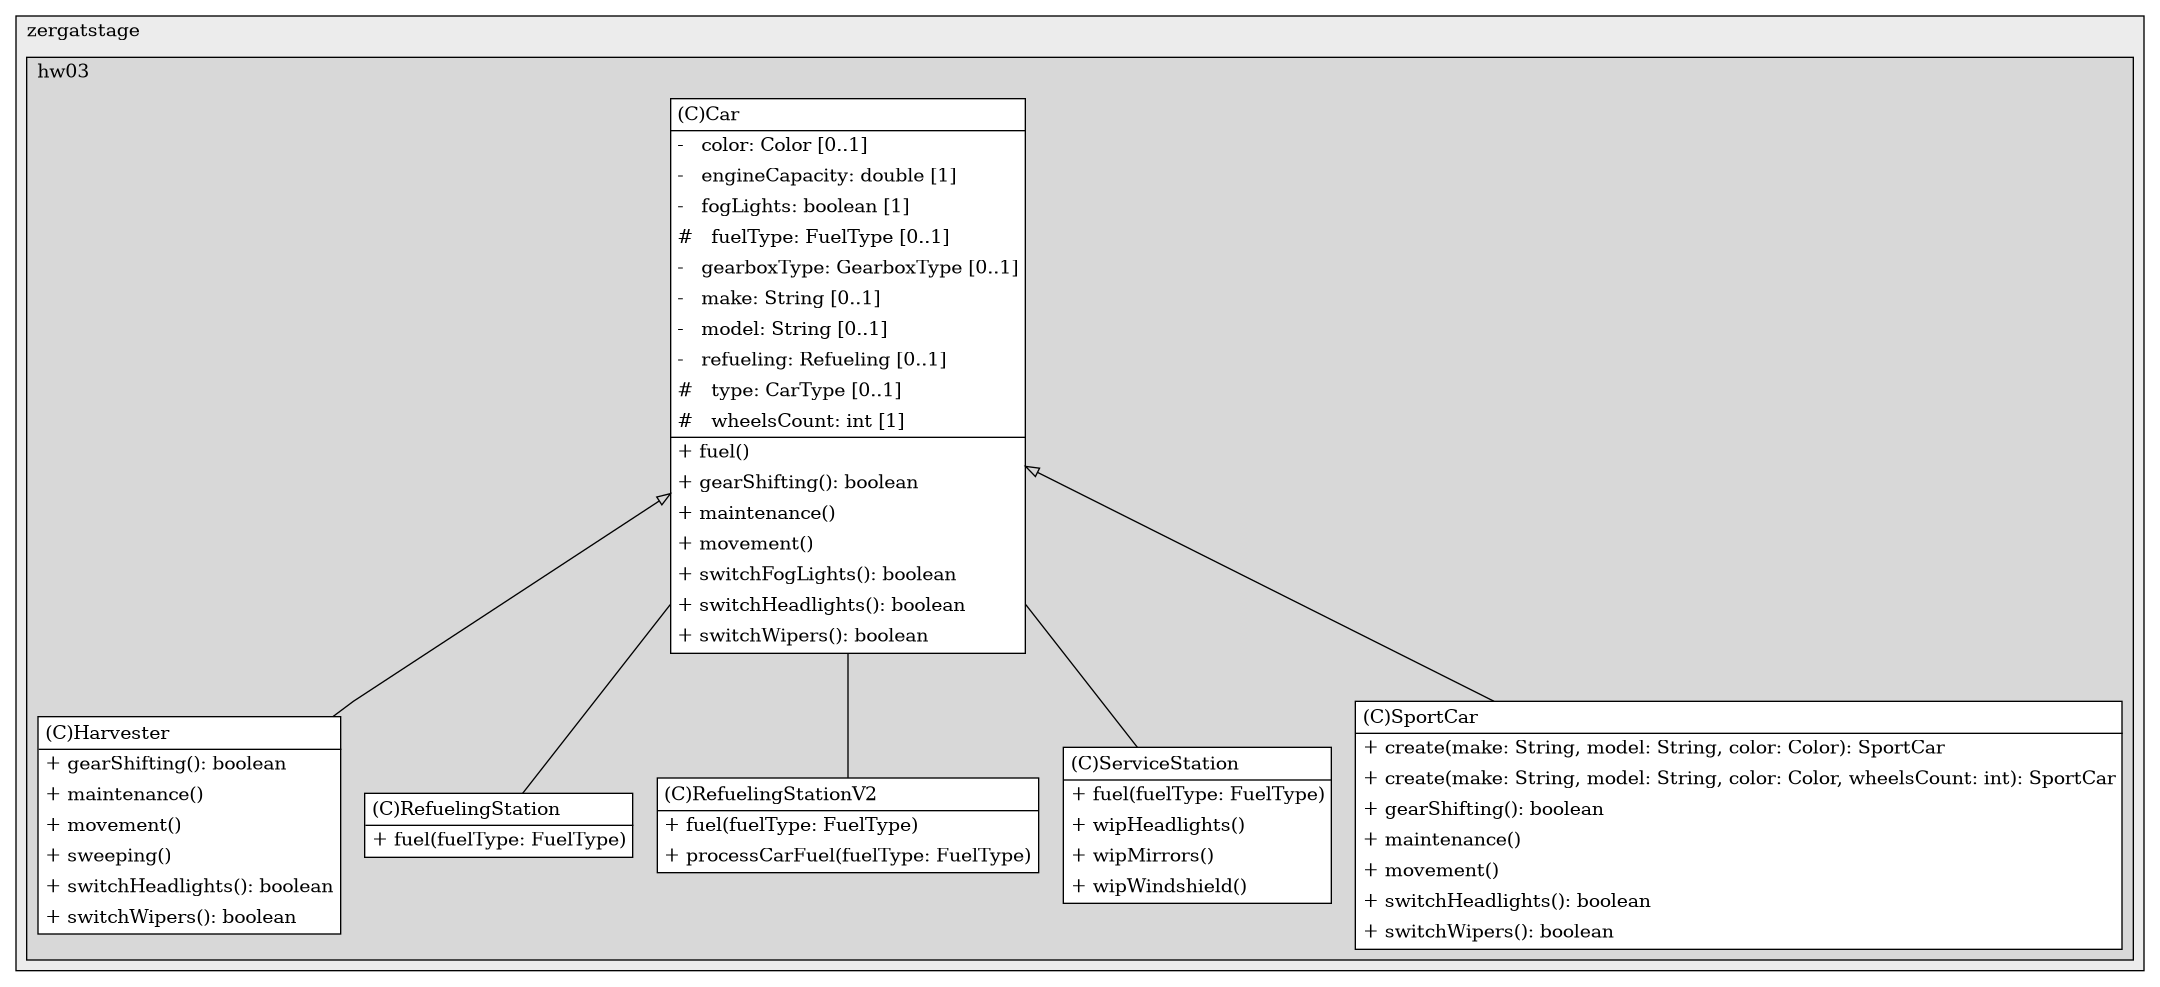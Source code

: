 @startuml

/' diagram meta data start
config=StructureConfiguration;
{
  "projectClassification": {
    "searchMode": "OpenProject", // OpenProject, AllProjects
    "includedProjects": "",
    "pathEndKeywords": "*.impl",
    "isClientPath": "",
    "isClientName": "",
    "isTestPath": "",
    "isTestName": "",
    "isMappingPath": "",
    "isMappingName": "",
    "isDataAccessPath": "",
    "isDataAccessName": "",
    "isDataStructurePath": "",
    "isDataStructureName": "",
    "isInterfaceStructuresPath": "",
    "isInterfaceStructuresName": "",
    "isEntryPointPath": "",
    "isEntryPointName": "",
    "treatFinalFieldsAsMandatory": false
  },
  "graphRestriction": {
    "classPackageExcludeFilter": "",
    "classPackageIncludeFilter": "",
    "classNameExcludeFilter": "",
    "classNameIncludeFilter": "",
    "methodNameExcludeFilter": "",
    "methodNameIncludeFilter": "",
    "removeByInheritance": "", // inheritance/annotation based filtering is done in a second step
    "removeByAnnotation": "",
    "removeByClassPackage": "", // cleanup the graph after inheritance/annotation based filtering is done
    "removeByClassName": "",
    "cutMappings": false,
    "cutEnum": true,
    "cutTests": true,
    "cutClient": true,
    "cutDataAccess": false,
    "cutInterfaceStructures": false,
    "cutDataStructures": false,
    "cutGetterAndSetter": true,
    "cutConstructors": true
  },
  "graphTraversal": {
    "forwardDepth": 6,
    "backwardDepth": 6,
    "classPackageExcludeFilter": "",
    "classPackageIncludeFilter": "",
    "classNameExcludeFilter": "",
    "classNameIncludeFilter": "",
    "methodNameExcludeFilter": "",
    "methodNameIncludeFilter": "",
    "hideMappings": false,
    "hideDataStructures": false,
    "hidePrivateMethods": true,
    "hideInterfaceCalls": true, // indirection: implementation -> interface (is hidden) -> implementation
    "onlyShowApplicationEntryPoints": false, // root node is included
    "useMethodCallsForStructureDiagram": "ForwardOnly" // ForwardOnly, BothDirections, No
  },
  "details": {
    "aggregation": "GroupByClass", // ByClass, GroupByClass, None
    "showClassGenericTypes": true,
    "showMethods": true,
    "showMethodParameterNames": true,
    "showMethodParameterTypes": true,
    "showMethodReturnType": true,
    "showPackageLevels": 2,
    "showDetailedClassStructure": true
  },
  "rootClass": "com.zergatstage.hw03.Harvester",
  "extensionCallbackMethod": "" // qualified.class.name#methodName - signature: public static String method(String)
}
diagram meta data end '/



digraph g {
    rankdir="TB"
    splines=polyline
    

'nodes 
subgraph cluster_4019189 { 
   	label=zergatstage
	labeljust=l
	fillcolor="#ececec"
	style=filled
   
   subgraph cluster_545744725 { 
   	label=hw03
	labeljust=l
	fillcolor="#d8d8d8"
	style=filled
   
   Car295754786[
	label=<<TABLE BORDER="1" CELLBORDER="0" CELLPADDING="4" CELLSPACING="0">
<TR><TD ALIGN="LEFT" >(C)Car</TD></TR>
<HR/>
<TR><TD ALIGN="LEFT" >-   color: Color [0..1]</TD></TR>
<TR><TD ALIGN="LEFT" >-   engineCapacity: double [1]</TD></TR>
<TR><TD ALIGN="LEFT" >-   fogLights: boolean [1]</TD></TR>
<TR><TD ALIGN="LEFT" >#   fuelType: FuelType [0..1]</TD></TR>
<TR><TD ALIGN="LEFT" >-   gearboxType: GearboxType [0..1]</TD></TR>
<TR><TD ALIGN="LEFT" >-   make: String [0..1]</TD></TR>
<TR><TD ALIGN="LEFT" >-   model: String [0..1]</TD></TR>
<TR><TD ALIGN="LEFT" >-   refueling: Refueling [0..1]</TD></TR>
<TR><TD ALIGN="LEFT" >#   type: CarType [0..1]</TD></TR>
<TR><TD ALIGN="LEFT" >#   wheelsCount: int [1]</TD></TR>
<HR/>
<TR><TD ALIGN="LEFT" >+ fuel()</TD></TR>
<TR><TD ALIGN="LEFT" >+ gearShifting(): boolean</TD></TR>
<TR><TD ALIGN="LEFT" >+ maintenance()</TD></TR>
<TR><TD ALIGN="LEFT" >+ movement()</TD></TR>
<TR><TD ALIGN="LEFT" >+ switchFogLights(): boolean</TD></TR>
<TR><TD ALIGN="LEFT" >+ switchHeadlights(): boolean</TD></TR>
<TR><TD ALIGN="LEFT" >+ switchWipers(): boolean</TD></TR>
</TABLE>>
	style=filled
	margin=0
	shape=plaintext
	fillcolor="#FFFFFF"
];

Harvester295754786[
	label=<<TABLE BORDER="1" CELLBORDER="0" CELLPADDING="4" CELLSPACING="0">
<TR><TD ALIGN="LEFT" >(C)Harvester</TD></TR>
<HR/>
<TR><TD ALIGN="LEFT" >+ gearShifting(): boolean</TD></TR>
<TR><TD ALIGN="LEFT" >+ maintenance()</TD></TR>
<TR><TD ALIGN="LEFT" >+ movement()</TD></TR>
<TR><TD ALIGN="LEFT" >+ sweeping()</TD></TR>
<TR><TD ALIGN="LEFT" >+ switchHeadlights(): boolean</TD></TR>
<TR><TD ALIGN="LEFT" >+ switchWipers(): boolean</TD></TR>
</TABLE>>
	style=filled
	margin=0
	shape=plaintext
	fillcolor="#FFFFFF"
];

RefuelingStation295754786[
	label=<<TABLE BORDER="1" CELLBORDER="0" CELLPADDING="4" CELLSPACING="0">
<TR><TD ALIGN="LEFT" >(C)RefuelingStation</TD></TR>
<HR/>
<TR><TD ALIGN="LEFT" >+ fuel(fuelType: FuelType)</TD></TR>
</TABLE>>
	style=filled
	margin=0
	shape=plaintext
	fillcolor="#FFFFFF"
];

RefuelingStationV2295754786[
	label=<<TABLE BORDER="1" CELLBORDER="0" CELLPADDING="4" CELLSPACING="0">
<TR><TD ALIGN="LEFT" >(C)RefuelingStationV2</TD></TR>
<HR/>
<TR><TD ALIGN="LEFT" >+ fuel(fuelType: FuelType)</TD></TR>
<TR><TD ALIGN="LEFT" >+ processCarFuel(fuelType: FuelType)</TD></TR>
</TABLE>>
	style=filled
	margin=0
	shape=plaintext
	fillcolor="#FFFFFF"
];

ServiceStation295754786[
	label=<<TABLE BORDER="1" CELLBORDER="0" CELLPADDING="4" CELLSPACING="0">
<TR><TD ALIGN="LEFT" >(C)ServiceStation</TD></TR>
<HR/>
<TR><TD ALIGN="LEFT" >+ fuel(fuelType: FuelType)</TD></TR>
<TR><TD ALIGN="LEFT" >+ wipHeadlights()</TD></TR>
<TR><TD ALIGN="LEFT" >+ wipMirrors()</TD></TR>
<TR><TD ALIGN="LEFT" >+ wipWindshield()</TD></TR>
</TABLE>>
	style=filled
	margin=0
	shape=plaintext
	fillcolor="#FFFFFF"
];

SportCar295754786[
	label=<<TABLE BORDER="1" CELLBORDER="0" CELLPADDING="4" CELLSPACING="0">
<TR><TD ALIGN="LEFT" >(C)SportCar</TD></TR>
<HR/>
<TR><TD ALIGN="LEFT" >+ create(make: String, model: String, color: Color): SportCar</TD></TR>
<TR><TD ALIGN="LEFT" >+ create(make: String, model: String, color: Color, wheelsCount: int): SportCar</TD></TR>
<TR><TD ALIGN="LEFT" >+ gearShifting(): boolean</TD></TR>
<TR><TD ALIGN="LEFT" >+ maintenance()</TD></TR>
<TR><TD ALIGN="LEFT" >+ movement()</TD></TR>
<TR><TD ALIGN="LEFT" >+ switchHeadlights(): boolean</TD></TR>
<TR><TD ALIGN="LEFT" >+ switchWipers(): boolean</TD></TR>
</TABLE>>
	style=filled
	margin=0
	shape=plaintext
	fillcolor="#FFFFFF"
];
} 
} 

'edges    
Car295754786 -> Harvester295754786[arrowhead=none, arrowtail=empty, dir=both];
Car295754786 -> RefuelingStation295754786[arrowhead=none];
Car295754786 -> RefuelingStationV2295754786[arrowhead=none];
Car295754786 -> ServiceStation295754786[arrowhead=none];
Car295754786 -> SportCar295754786[arrowhead=none, arrowtail=empty, dir=both];
    
}
@enduml